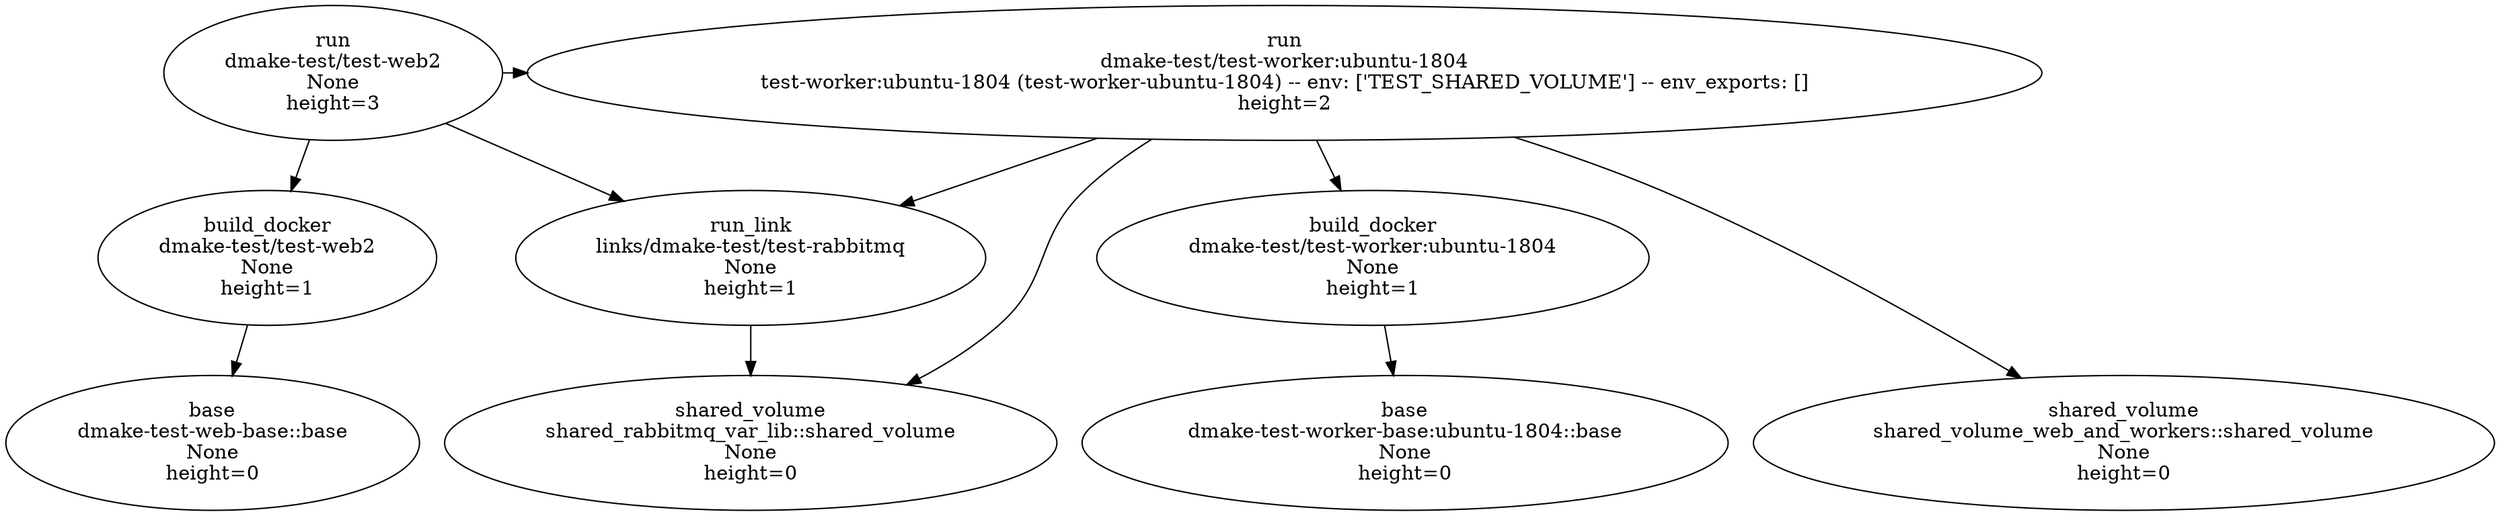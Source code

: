 // DMake Services
digraph {
	subgraph "group base" {
		rank=same
		"('base', 'dmake-test-web-base__base', None)" [label="base
dmake-test-web-base::base
None
height=0"]
		"('base', 'dmake-test-worker-base_ubuntu-1804__base', None)" [label="base
dmake-test-worker-base:ubuntu-1804::base
None
height=0"]
	}
	"('build_docker', 'dmake-test/test-web2', None)" -> "('base', 'dmake-test-web-base__base', None)"
	"('build_docker', 'dmake-test/test-worker_ubuntu-1804', None)" -> "('base', 'dmake-test-worker-base_ubuntu-1804__base', None)"
	subgraph "group build_docker" {
		rank=same
		"('build_docker', 'dmake-test/test-web2', None)" [label="build_docker
dmake-test/test-web2
None
height=1"]
		"('build_docker', 'dmake-test/test-worker_ubuntu-1804', None)" [label="build_docker
dmake-test/test-worker:ubuntu-1804
None
height=1"]
	}
	"('run', 'dmake-test/test-web2', None)" -> "('build_docker', 'dmake-test/test-web2', None)"
	"('run', 'dmake-test/test-web2', None)" -> "('run', 'dmake-test/test-worker_ubuntu-1804', NeededServiceSerializer(service_name='test-worker_ubuntu-1804', link_name='test-worker-ubuntu-1804', env=['TEST_SHARED_VOLUME'], env_exports=[]))"
	"('run', 'dmake-test/test-web2', None)" -> "('run_link', 'links/dmake-test/test-rabbitmq', None)"
	"('run', 'dmake-test/test-worker_ubuntu-1804', NeededServiceSerializer(service_name='test-worker_ubuntu-1804', link_name='test-worker-ubuntu-1804', env=['TEST_SHARED_VOLUME'], env_exports=[]))" -> "('build_docker', 'dmake-test/test-worker_ubuntu-1804', None)"
	"('run', 'dmake-test/test-worker_ubuntu-1804', NeededServiceSerializer(service_name='test-worker_ubuntu-1804', link_name='test-worker-ubuntu-1804', env=['TEST_SHARED_VOLUME'], env_exports=[]))" -> "('run_link', 'links/dmake-test/test-rabbitmq', None)"
	"('run', 'dmake-test/test-worker_ubuntu-1804', NeededServiceSerializer(service_name='test-worker_ubuntu-1804', link_name='test-worker-ubuntu-1804', env=['TEST_SHARED_VOLUME'], env_exports=[]))" -> "('shared_volume', 'shared_rabbitmq_var_lib__shared_volume', None)"
	"('run', 'dmake-test/test-worker_ubuntu-1804', NeededServiceSerializer(service_name='test-worker_ubuntu-1804', link_name='test-worker-ubuntu-1804', env=['TEST_SHARED_VOLUME'], env_exports=[]))" -> "('shared_volume', 'shared_volume_web_and_workers__shared_volume', None)"
	subgraph "group run" {
		rank=same
		"('run', 'dmake-test/test-web2', None)" [label="run
dmake-test/test-web2
None
height=3"]
		"('run', 'dmake-test/test-worker_ubuntu-1804', NeededServiceSerializer(service_name='test-worker_ubuntu-1804', link_name='test-worker-ubuntu-1804', env=['TEST_SHARED_VOLUME'], env_exports=[]))" [label="run
dmake-test/test-worker:ubuntu-1804
test-worker:ubuntu-1804 (test-worker-ubuntu-1804) -- env: ['TEST_SHARED_VOLUME'] -- env_exports: []
height=2"]
	}
	"('run_link', 'links/dmake-test/test-rabbitmq', None)" -> "('shared_volume', 'shared_rabbitmq_var_lib__shared_volume', None)"
	subgraph "group run_link" {
		rank=same
		"('run_link', 'links/dmake-test/test-rabbitmq', None)" [label="run_link
links/dmake-test/test-rabbitmq
None
height=1"]
	}
	subgraph "group shared_volume" {
		rank=same
		"('shared_volume', 'shared_rabbitmq_var_lib__shared_volume', None)" [label="shared_volume
shared_rabbitmq_var_lib::shared_volume
None
height=0"]
		"('shared_volume', 'shared_volume_web_and_workers__shared_volume', None)" [label="shared_volume
shared_volume_web_and_workers::shared_volume
None
height=0"]
	}
}
